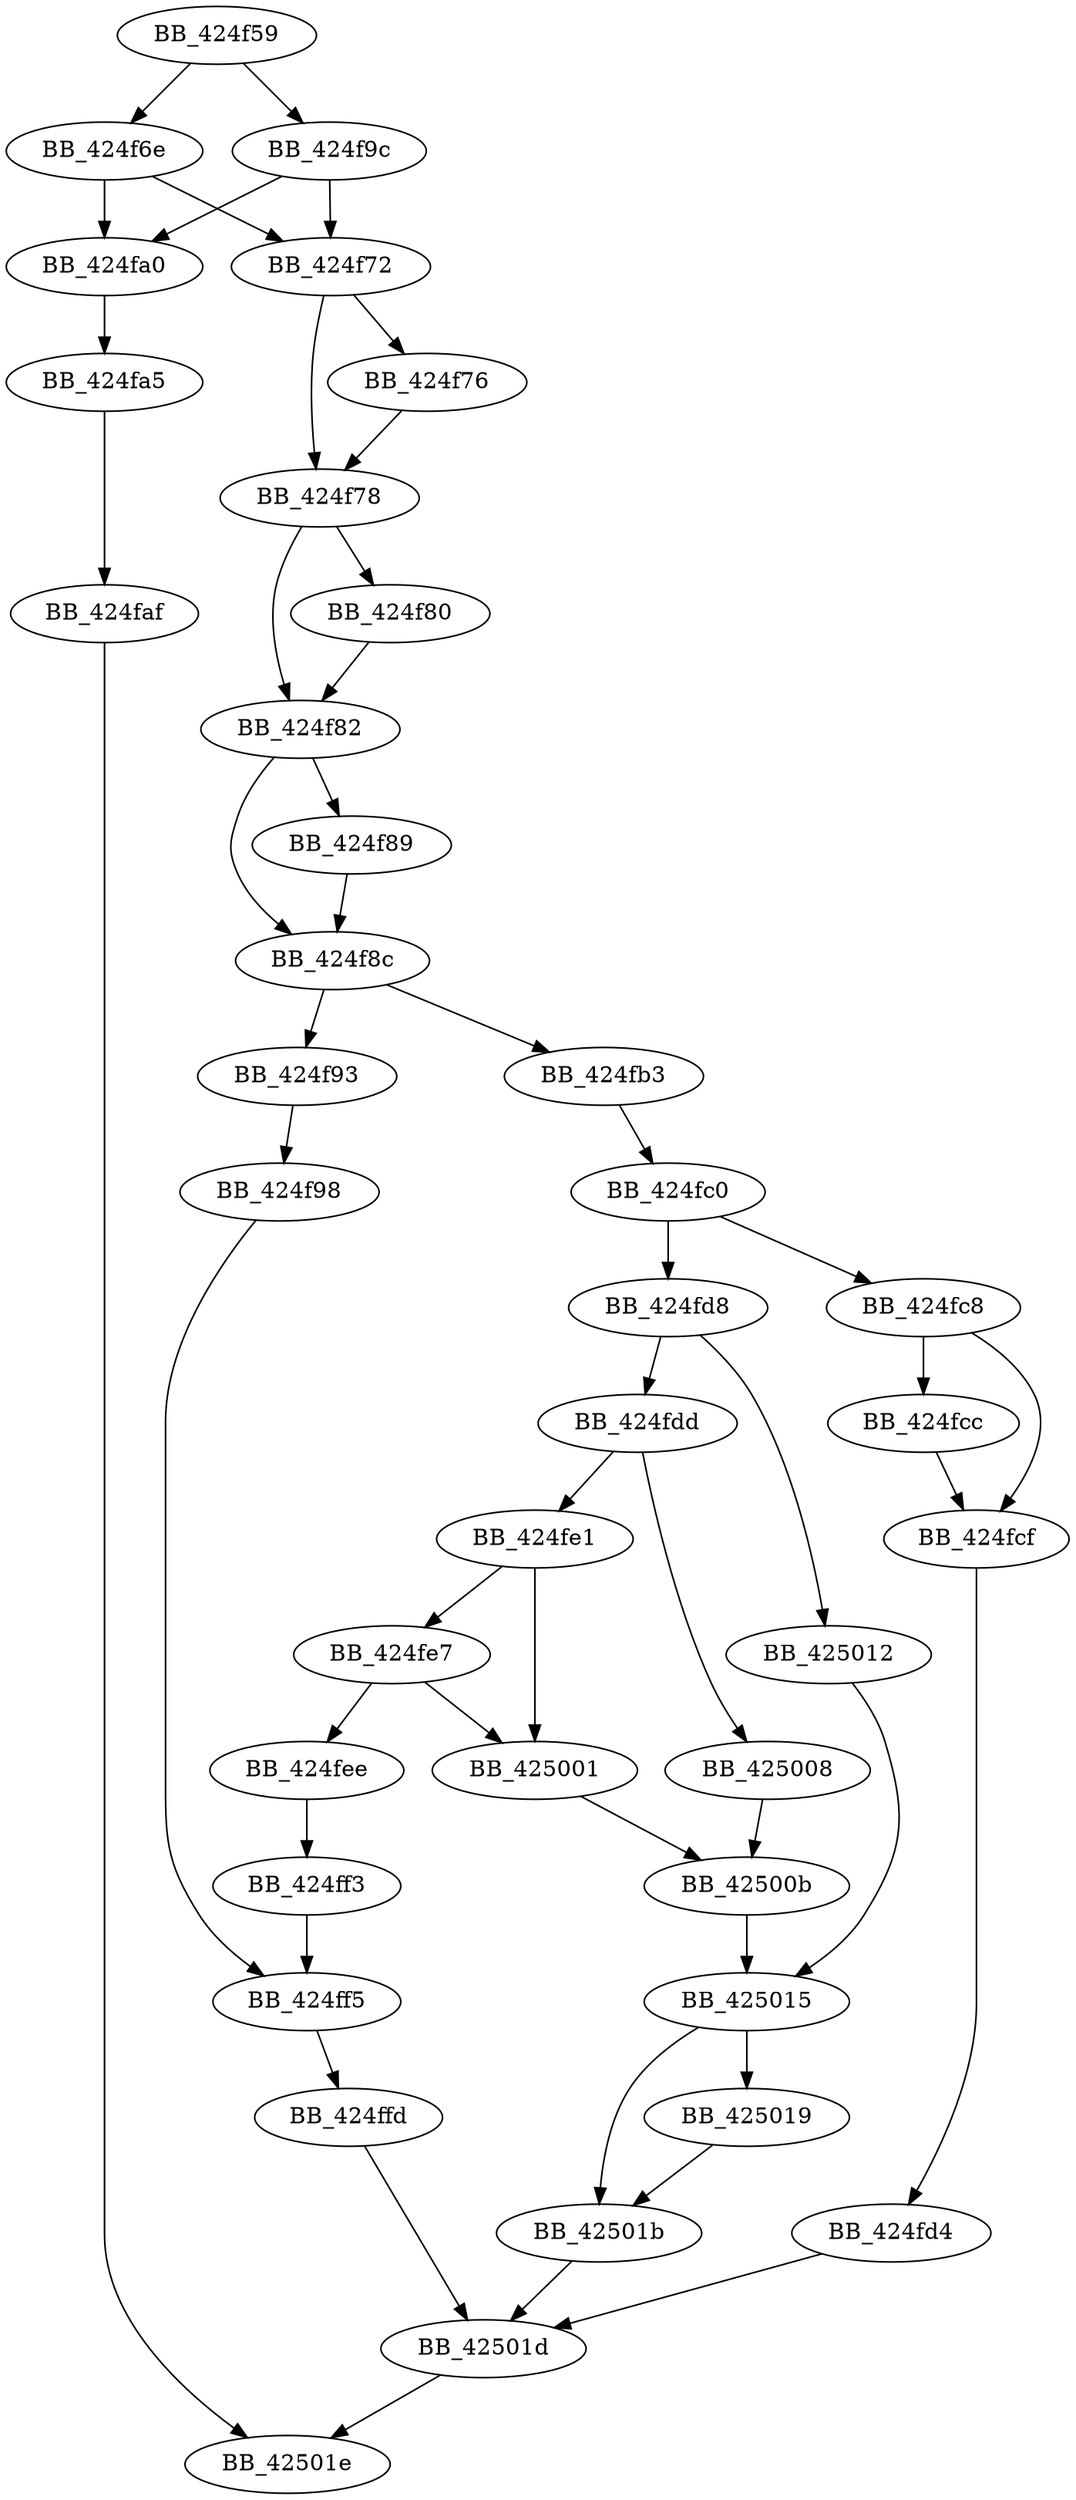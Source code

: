 DiGraph __wcstombs_s_l{
BB_424f59->BB_424f6e
BB_424f59->BB_424f9c
BB_424f6e->BB_424f72
BB_424f6e->BB_424fa0
BB_424f72->BB_424f76
BB_424f72->BB_424f78
BB_424f76->BB_424f78
BB_424f78->BB_424f80
BB_424f78->BB_424f82
BB_424f80->BB_424f82
BB_424f82->BB_424f89
BB_424f82->BB_424f8c
BB_424f89->BB_424f8c
BB_424f8c->BB_424f93
BB_424f8c->BB_424fb3
BB_424f93->BB_424f98
BB_424f98->BB_424ff5
BB_424f9c->BB_424f72
BB_424f9c->BB_424fa0
BB_424fa0->BB_424fa5
BB_424fa5->BB_424faf
BB_424faf->BB_42501e
BB_424fb3->BB_424fc0
BB_424fc0->BB_424fc8
BB_424fc0->BB_424fd8
BB_424fc8->BB_424fcc
BB_424fc8->BB_424fcf
BB_424fcc->BB_424fcf
BB_424fcf->BB_424fd4
BB_424fd4->BB_42501d
BB_424fd8->BB_424fdd
BB_424fd8->BB_425012
BB_424fdd->BB_424fe1
BB_424fdd->BB_425008
BB_424fe1->BB_424fe7
BB_424fe1->BB_425001
BB_424fe7->BB_424fee
BB_424fe7->BB_425001
BB_424fee->BB_424ff3
BB_424ff3->BB_424ff5
BB_424ff5->BB_424ffd
BB_424ffd->BB_42501d
BB_425001->BB_42500b
BB_425008->BB_42500b
BB_42500b->BB_425015
BB_425012->BB_425015
BB_425015->BB_425019
BB_425015->BB_42501b
BB_425019->BB_42501b
BB_42501b->BB_42501d
BB_42501d->BB_42501e
}

